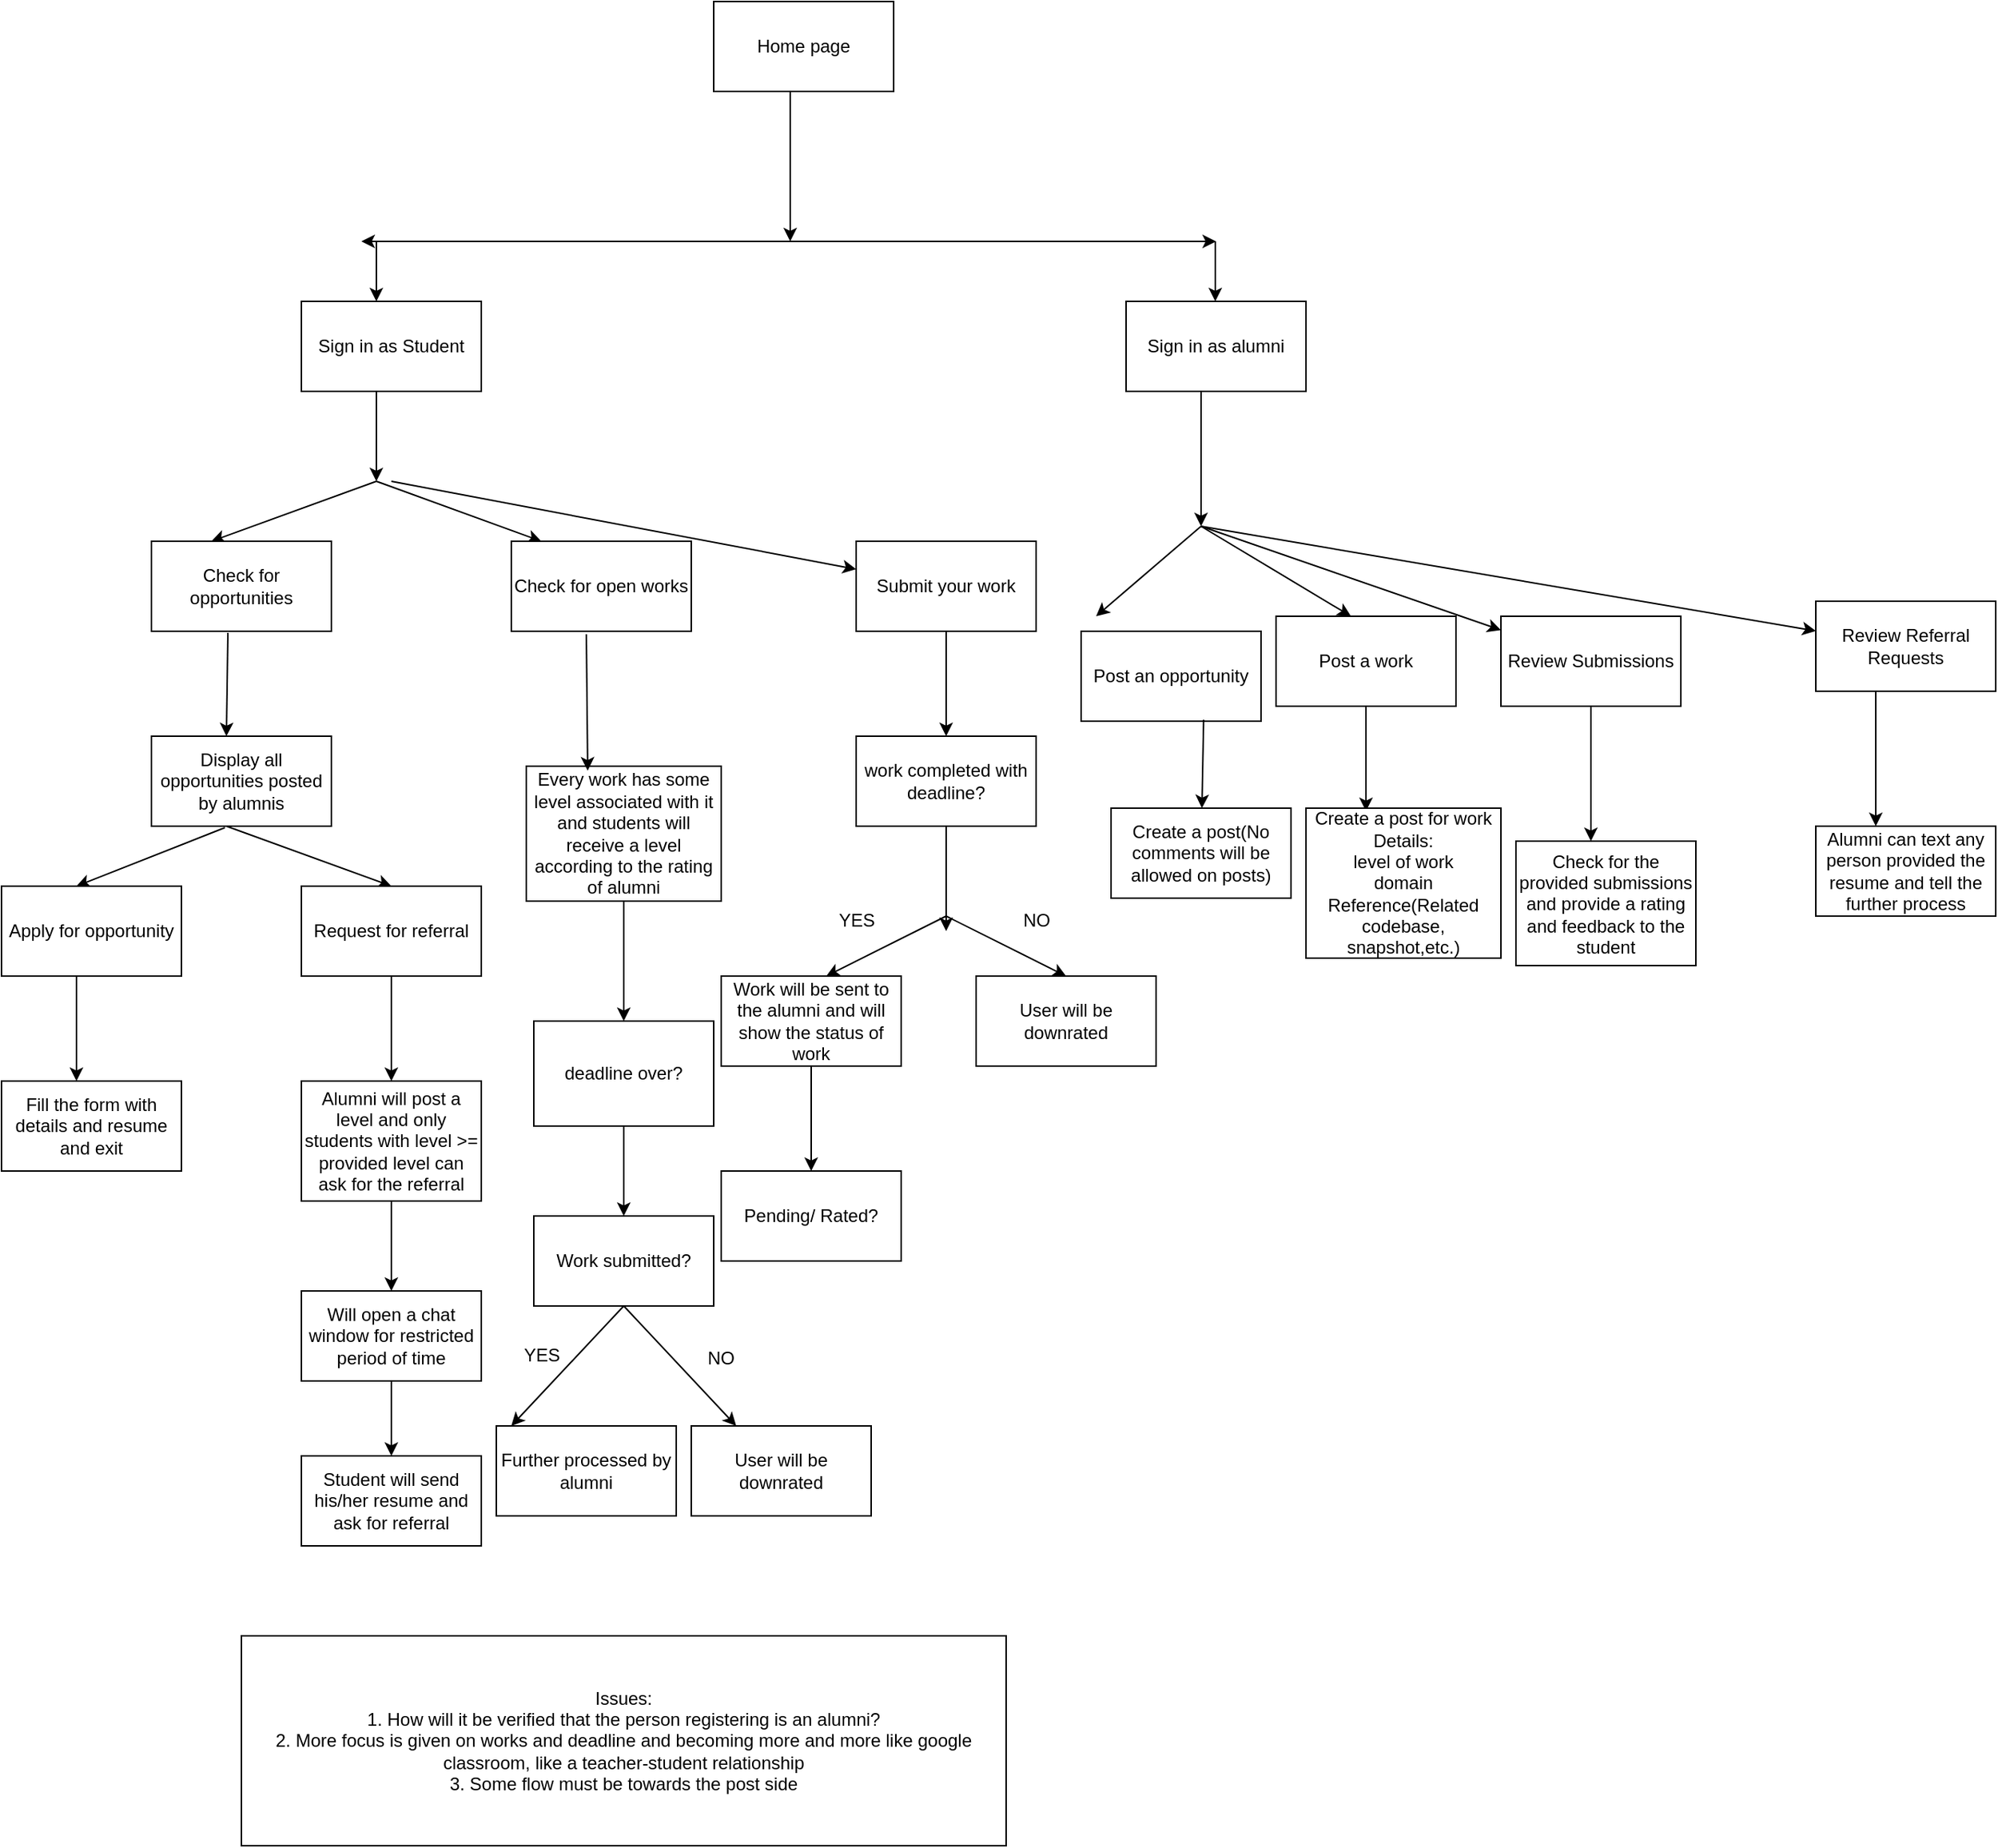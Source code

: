 <mxfile version="21.3.3" type="github">
  <diagram name="ReferralUp User flow" id="eh0RseNG44NjT0FidaXN">
    <mxGraphModel dx="1457" dy="334" grid="1" gridSize="10" guides="1" tooltips="1" connect="1" arrows="1" fold="1" page="1" pageScale="1" pageWidth="850" pageHeight="1100" math="0" shadow="0">
      <root>
        <mxCell id="0" />
        <mxCell id="1" parent="0" />
        <mxCell id="i6DVCcUgK_-vfjjnNJu1-1" value="Home page" style="rounded=0;whiteSpace=wrap;html=1;" vertex="1" parent="1">
          <mxGeometry x="355" y="90" width="120" height="60" as="geometry" />
        </mxCell>
        <mxCell id="i6DVCcUgK_-vfjjnNJu1-2" value="" style="endArrow=classic;html=1;rounded=0;exitX=0.425;exitY=1;exitDx=0;exitDy=0;exitPerimeter=0;" edge="1" parent="1" source="i6DVCcUgK_-vfjjnNJu1-1">
          <mxGeometry width="50" height="50" relative="1" as="geometry">
            <mxPoint x="400" y="280" as="sourcePoint" />
            <mxPoint x="406" y="250" as="targetPoint" />
          </mxGeometry>
        </mxCell>
        <mxCell id="i6DVCcUgK_-vfjjnNJu1-3" value="" style="endArrow=classic;html=1;rounded=0;" edge="1" parent="1">
          <mxGeometry width="50" height="50" relative="1" as="geometry">
            <mxPoint x="400" y="250" as="sourcePoint" />
            <mxPoint x="120" y="250" as="targetPoint" />
          </mxGeometry>
        </mxCell>
        <mxCell id="i6DVCcUgK_-vfjjnNJu1-4" value="" style="endArrow=classic;html=1;rounded=0;" edge="1" parent="1">
          <mxGeometry width="50" height="50" relative="1" as="geometry">
            <mxPoint x="400" y="250" as="sourcePoint" />
            <mxPoint x="690" y="250" as="targetPoint" />
          </mxGeometry>
        </mxCell>
        <mxCell id="i6DVCcUgK_-vfjjnNJu1-5" value="" style="endArrow=classic;html=1;rounded=0;" edge="1" parent="1">
          <mxGeometry width="50" height="50" relative="1" as="geometry">
            <mxPoint x="130" y="250" as="sourcePoint" />
            <mxPoint x="130" y="290" as="targetPoint" />
          </mxGeometry>
        </mxCell>
        <mxCell id="i6DVCcUgK_-vfjjnNJu1-6" value="" style="endArrow=classic;html=1;rounded=0;" edge="1" parent="1">
          <mxGeometry width="50" height="50" relative="1" as="geometry">
            <mxPoint x="689.5" y="250" as="sourcePoint" />
            <mxPoint x="689.5" y="290" as="targetPoint" />
          </mxGeometry>
        </mxCell>
        <mxCell id="i6DVCcUgK_-vfjjnNJu1-7" value="Sign in as Student" style="rounded=0;whiteSpace=wrap;html=1;" vertex="1" parent="1">
          <mxGeometry x="80" y="290" width="120" height="60" as="geometry" />
        </mxCell>
        <mxCell id="i6DVCcUgK_-vfjjnNJu1-8" value="Sign in as alumni" style="rounded=0;whiteSpace=wrap;html=1;" vertex="1" parent="1">
          <mxGeometry x="630" y="290" width="120" height="60" as="geometry" />
        </mxCell>
        <mxCell id="i6DVCcUgK_-vfjjnNJu1-9" value="" style="endArrow=classic;html=1;rounded=0;exitX=0.417;exitY=1;exitDx=0;exitDy=0;exitPerimeter=0;" edge="1" parent="1" source="i6DVCcUgK_-vfjjnNJu1-7">
          <mxGeometry width="50" height="50" relative="1" as="geometry">
            <mxPoint x="400" y="410" as="sourcePoint" />
            <mxPoint x="130" y="410" as="targetPoint" />
          </mxGeometry>
        </mxCell>
        <mxCell id="i6DVCcUgK_-vfjjnNJu1-11" value="" style="endArrow=classic;html=1;rounded=0;" edge="1" parent="1">
          <mxGeometry width="50" height="50" relative="1" as="geometry">
            <mxPoint x="130" y="410" as="sourcePoint" />
            <mxPoint x="20" y="450" as="targetPoint" />
          </mxGeometry>
        </mxCell>
        <mxCell id="i6DVCcUgK_-vfjjnNJu1-12" value="" style="endArrow=classic;html=1;rounded=0;" edge="1" parent="1">
          <mxGeometry width="50" height="50" relative="1" as="geometry">
            <mxPoint x="130" y="410" as="sourcePoint" />
            <mxPoint x="240" y="450" as="targetPoint" />
          </mxGeometry>
        </mxCell>
        <mxCell id="i6DVCcUgK_-vfjjnNJu1-13" value="Check for opportunities" style="rounded=0;whiteSpace=wrap;html=1;" vertex="1" parent="1">
          <mxGeometry x="-20" y="450" width="120" height="60" as="geometry" />
        </mxCell>
        <mxCell id="i6DVCcUgK_-vfjjnNJu1-14" value="Check for open works" style="rounded=0;whiteSpace=wrap;html=1;" vertex="1" parent="1">
          <mxGeometry x="220" y="450" width="120" height="60" as="geometry" />
        </mxCell>
        <mxCell id="i6DVCcUgK_-vfjjnNJu1-15" value="" style="endArrow=classic;html=1;rounded=0;exitX=0.425;exitY=1.017;exitDx=0;exitDy=0;exitPerimeter=0;" edge="1" parent="1" source="i6DVCcUgK_-vfjjnNJu1-13">
          <mxGeometry width="50" height="50" relative="1" as="geometry">
            <mxPoint x="180" y="540" as="sourcePoint" />
            <mxPoint x="30" y="580" as="targetPoint" />
          </mxGeometry>
        </mxCell>
        <mxCell id="i6DVCcUgK_-vfjjnNJu1-16" value="Display all opportunities posted by alumnis" style="rounded=0;whiteSpace=wrap;html=1;" vertex="1" parent="1">
          <mxGeometry x="-20" y="580" width="120" height="60" as="geometry" />
        </mxCell>
        <mxCell id="i6DVCcUgK_-vfjjnNJu1-17" value="" style="endArrow=classic;html=1;rounded=0;exitX=0.408;exitY=1.017;exitDx=0;exitDy=0;exitPerimeter=0;" edge="1" parent="1" source="i6DVCcUgK_-vfjjnNJu1-16">
          <mxGeometry width="50" height="50" relative="1" as="geometry">
            <mxPoint x="180" y="720" as="sourcePoint" />
            <mxPoint x="-70" y="680" as="targetPoint" />
          </mxGeometry>
        </mxCell>
        <mxCell id="i6DVCcUgK_-vfjjnNJu1-18" value="" style="endArrow=classic;html=1;rounded=0;" edge="1" parent="1">
          <mxGeometry width="50" height="50" relative="1" as="geometry">
            <mxPoint x="30" y="640" as="sourcePoint" />
            <mxPoint x="140" y="680" as="targetPoint" />
          </mxGeometry>
        </mxCell>
        <mxCell id="i6DVCcUgK_-vfjjnNJu1-19" value="Apply for opportunity" style="rounded=0;whiteSpace=wrap;html=1;" vertex="1" parent="1">
          <mxGeometry x="-120" y="680" width="120" height="60" as="geometry" />
        </mxCell>
        <mxCell id="i6DVCcUgK_-vfjjnNJu1-20" value="Request for referral" style="rounded=0;whiteSpace=wrap;html=1;" vertex="1" parent="1">
          <mxGeometry x="80" y="680" width="120" height="60" as="geometry" />
        </mxCell>
        <mxCell id="i6DVCcUgK_-vfjjnNJu1-22" value="" style="endArrow=classic;html=1;rounded=0;" edge="1" parent="1">
          <mxGeometry width="50" height="50" relative="1" as="geometry">
            <mxPoint x="-70" y="740" as="sourcePoint" />
            <mxPoint x="-70" y="810" as="targetPoint" />
          </mxGeometry>
        </mxCell>
        <mxCell id="i6DVCcUgK_-vfjjnNJu1-23" value="Fill the form with details and resume and exit" style="rounded=0;whiteSpace=wrap;html=1;" vertex="1" parent="1">
          <mxGeometry x="-120" y="810" width="120" height="60" as="geometry" />
        </mxCell>
        <mxCell id="i6DVCcUgK_-vfjjnNJu1-24" value="" style="endArrow=classic;html=1;rounded=0;exitX=0.5;exitY=1;exitDx=0;exitDy=0;" edge="1" parent="1" source="i6DVCcUgK_-vfjjnNJu1-20">
          <mxGeometry width="50" height="50" relative="1" as="geometry">
            <mxPoint x="180" y="720" as="sourcePoint" />
            <mxPoint x="140" y="810" as="targetPoint" />
          </mxGeometry>
        </mxCell>
        <mxCell id="i6DVCcUgK_-vfjjnNJu1-25" value="Alumni will post a level and only students with level &amp;gt;= provided level can ask for the referral" style="rounded=0;whiteSpace=wrap;html=1;" vertex="1" parent="1">
          <mxGeometry x="80" y="810" width="120" height="80" as="geometry" />
        </mxCell>
        <mxCell id="i6DVCcUgK_-vfjjnNJu1-26" value="" style="endArrow=classic;html=1;rounded=0;exitX=0.5;exitY=1;exitDx=0;exitDy=0;" edge="1" parent="1" source="i6DVCcUgK_-vfjjnNJu1-25">
          <mxGeometry width="50" height="50" relative="1" as="geometry">
            <mxPoint x="180" y="950" as="sourcePoint" />
            <mxPoint x="140" y="950" as="targetPoint" />
          </mxGeometry>
        </mxCell>
        <mxCell id="i6DVCcUgK_-vfjjnNJu1-27" value="Will open a chat window for restricted period of time" style="rounded=0;whiteSpace=wrap;html=1;" vertex="1" parent="1">
          <mxGeometry x="80" y="950" width="120" height="60" as="geometry" />
        </mxCell>
        <mxCell id="i6DVCcUgK_-vfjjnNJu1-28" value="" style="endArrow=classic;html=1;rounded=0;exitX=0.5;exitY=1;exitDx=0;exitDy=0;" edge="1" parent="1" source="i6DVCcUgK_-vfjjnNJu1-27" target="i6DVCcUgK_-vfjjnNJu1-29">
          <mxGeometry width="50" height="50" relative="1" as="geometry">
            <mxPoint x="130" y="1010" as="sourcePoint" />
            <mxPoint x="130" y="1070" as="targetPoint" />
          </mxGeometry>
        </mxCell>
        <mxCell id="i6DVCcUgK_-vfjjnNJu1-29" value="Student will send his/her resume and ask for referral" style="rounded=0;whiteSpace=wrap;html=1;" vertex="1" parent="1">
          <mxGeometry x="80" y="1060" width="120" height="60" as="geometry" />
        </mxCell>
        <mxCell id="i6DVCcUgK_-vfjjnNJu1-32" value="Every work has some level associated with it&lt;br&gt;and students will receive a level according to the rating of alumni" style="rounded=0;whiteSpace=wrap;html=1;" vertex="1" parent="1">
          <mxGeometry x="230" y="600" width="130" height="90" as="geometry" />
        </mxCell>
        <mxCell id="i6DVCcUgK_-vfjjnNJu1-33" value="" style="endArrow=classic;html=1;rounded=0;exitX=0.417;exitY=1.033;exitDx=0;exitDy=0;exitPerimeter=0;entryX=0.315;entryY=0.033;entryDx=0;entryDy=0;entryPerimeter=0;" edge="1" parent="1" source="i6DVCcUgK_-vfjjnNJu1-14" target="i6DVCcUgK_-vfjjnNJu1-32">
          <mxGeometry width="50" height="50" relative="1" as="geometry">
            <mxPoint x="330" y="700" as="sourcePoint" />
            <mxPoint x="380" y="650" as="targetPoint" />
          </mxGeometry>
        </mxCell>
        <mxCell id="i6DVCcUgK_-vfjjnNJu1-36" value="" style="endArrow=classic;html=1;rounded=0;" edge="1" parent="1" target="i6DVCcUgK_-vfjjnNJu1-37">
          <mxGeometry width="50" height="50" relative="1" as="geometry">
            <mxPoint x="140" y="410" as="sourcePoint" />
            <mxPoint x="470" y="460" as="targetPoint" />
          </mxGeometry>
        </mxCell>
        <mxCell id="i6DVCcUgK_-vfjjnNJu1-37" value="Submit your work" style="rounded=0;whiteSpace=wrap;html=1;" vertex="1" parent="1">
          <mxGeometry x="450" y="450" width="120" height="60" as="geometry" />
        </mxCell>
        <mxCell id="i6DVCcUgK_-vfjjnNJu1-38" value="" style="endArrow=classic;html=1;rounded=0;exitX=0.5;exitY=1;exitDx=0;exitDy=0;" edge="1" parent="1" source="i6DVCcUgK_-vfjjnNJu1-37" target="i6DVCcUgK_-vfjjnNJu1-39">
          <mxGeometry width="50" height="50" relative="1" as="geometry">
            <mxPoint x="330" y="550" as="sourcePoint" />
            <mxPoint x="510" y="610" as="targetPoint" />
          </mxGeometry>
        </mxCell>
        <mxCell id="i6DVCcUgK_-vfjjnNJu1-39" value="work completed with deadline?" style="rounded=0;whiteSpace=wrap;html=1;" vertex="1" parent="1">
          <mxGeometry x="450" y="580" width="120" height="60" as="geometry" />
        </mxCell>
        <mxCell id="i6DVCcUgK_-vfjjnNJu1-40" value="" style="endArrow=classic;html=1;rounded=0;exitX=0.5;exitY=1;exitDx=0;exitDy=0;" edge="1" parent="1" source="i6DVCcUgK_-vfjjnNJu1-39">
          <mxGeometry width="50" height="50" relative="1" as="geometry">
            <mxPoint x="330" y="650" as="sourcePoint" />
            <mxPoint x="510" y="710" as="targetPoint" />
          </mxGeometry>
        </mxCell>
        <mxCell id="i6DVCcUgK_-vfjjnNJu1-41" value="" style="endArrow=classic;html=1;rounded=0;" edge="1" parent="1">
          <mxGeometry width="50" height="50" relative="1" as="geometry">
            <mxPoint x="510" y="700" as="sourcePoint" />
            <mxPoint x="430" y="740" as="targetPoint" />
          </mxGeometry>
        </mxCell>
        <mxCell id="i6DVCcUgK_-vfjjnNJu1-42" value="" style="endArrow=classic;html=1;rounded=0;" edge="1" parent="1">
          <mxGeometry width="50" height="50" relative="1" as="geometry">
            <mxPoint x="510" y="700" as="sourcePoint" />
            <mxPoint x="590" y="740" as="targetPoint" />
          </mxGeometry>
        </mxCell>
        <mxCell id="i6DVCcUgK_-vfjjnNJu1-43" value="Work will be sent to the alumni and will show the status of work" style="rounded=0;whiteSpace=wrap;html=1;" vertex="1" parent="1">
          <mxGeometry x="360" y="740" width="120" height="60" as="geometry" />
        </mxCell>
        <mxCell id="i6DVCcUgK_-vfjjnNJu1-45" value="" style="endArrow=classic;html=1;rounded=0;exitX=0.5;exitY=1;exitDx=0;exitDy=0;" edge="1" parent="1" source="i6DVCcUgK_-vfjjnNJu1-43">
          <mxGeometry width="50" height="50" relative="1" as="geometry">
            <mxPoint x="330" y="830" as="sourcePoint" />
            <mxPoint x="420" y="870" as="targetPoint" />
          </mxGeometry>
        </mxCell>
        <mxCell id="i6DVCcUgK_-vfjjnNJu1-47" value="Pending/ Rated?" style="rounded=0;whiteSpace=wrap;html=1;" vertex="1" parent="1">
          <mxGeometry x="360" y="870" width="120" height="60" as="geometry" />
        </mxCell>
        <mxCell id="i6DVCcUgK_-vfjjnNJu1-48" value="User will be downrated" style="rounded=0;whiteSpace=wrap;html=1;" vertex="1" parent="1">
          <mxGeometry x="530" y="740" width="120" height="60" as="geometry" />
        </mxCell>
        <mxCell id="i6DVCcUgK_-vfjjnNJu1-49" value="" style="endArrow=classic;html=1;rounded=0;exitX=0.5;exitY=1;exitDx=0;exitDy=0;" edge="1" parent="1" source="i6DVCcUgK_-vfjjnNJu1-32" target="i6DVCcUgK_-vfjjnNJu1-50">
          <mxGeometry width="50" height="50" relative="1" as="geometry">
            <mxPoint x="330" y="830" as="sourcePoint" />
            <mxPoint x="295" y="800" as="targetPoint" />
          </mxGeometry>
        </mxCell>
        <mxCell id="i6DVCcUgK_-vfjjnNJu1-50" value="deadline over?" style="rounded=0;whiteSpace=wrap;html=1;" vertex="1" parent="1">
          <mxGeometry x="235" y="770" width="120" height="70" as="geometry" />
        </mxCell>
        <mxCell id="i6DVCcUgK_-vfjjnNJu1-51" value="" style="endArrow=classic;html=1;rounded=0;exitX=0.5;exitY=1;exitDx=0;exitDy=0;" edge="1" parent="1" source="i6DVCcUgK_-vfjjnNJu1-50" target="i6DVCcUgK_-vfjjnNJu1-52">
          <mxGeometry width="50" height="50" relative="1" as="geometry">
            <mxPoint x="330" y="830" as="sourcePoint" />
            <mxPoint x="295" y="920" as="targetPoint" />
          </mxGeometry>
        </mxCell>
        <mxCell id="i6DVCcUgK_-vfjjnNJu1-52" value="Work submitted?" style="rounded=0;whiteSpace=wrap;html=1;" vertex="1" parent="1">
          <mxGeometry x="235" y="900" width="120" height="60" as="geometry" />
        </mxCell>
        <mxCell id="i6DVCcUgK_-vfjjnNJu1-53" value="" style="endArrow=classic;html=1;rounded=0;exitX=0.5;exitY=1;exitDx=0;exitDy=0;" edge="1" parent="1" source="i6DVCcUgK_-vfjjnNJu1-52">
          <mxGeometry width="50" height="50" relative="1" as="geometry">
            <mxPoint x="330" y="900" as="sourcePoint" />
            <mxPoint x="220" y="1040" as="targetPoint" />
          </mxGeometry>
        </mxCell>
        <mxCell id="i6DVCcUgK_-vfjjnNJu1-54" value="" style="endArrow=classic;html=1;rounded=0;exitX=0.5;exitY=1;exitDx=0;exitDy=0;" edge="1" parent="1" source="i6DVCcUgK_-vfjjnNJu1-52">
          <mxGeometry width="50" height="50" relative="1" as="geometry">
            <mxPoint x="330" y="900" as="sourcePoint" />
            <mxPoint x="370" y="1040" as="targetPoint" />
          </mxGeometry>
        </mxCell>
        <mxCell id="i6DVCcUgK_-vfjjnNJu1-55" value="Further processed by alumni" style="rounded=0;whiteSpace=wrap;html=1;" vertex="1" parent="1">
          <mxGeometry x="210" y="1040" width="120" height="60" as="geometry" />
        </mxCell>
        <mxCell id="i6DVCcUgK_-vfjjnNJu1-56" value="User will be downrated" style="rounded=0;whiteSpace=wrap;html=1;" vertex="1" parent="1">
          <mxGeometry x="340" y="1040" width="120" height="60" as="geometry" />
        </mxCell>
        <mxCell id="i6DVCcUgK_-vfjjnNJu1-57" value="NO" style="text;html=1;strokeColor=none;fillColor=none;align=center;verticalAlign=middle;whiteSpace=wrap;rounded=0;" vertex="1" parent="1">
          <mxGeometry x="330" y="980" width="60" height="30" as="geometry" />
        </mxCell>
        <mxCell id="i6DVCcUgK_-vfjjnNJu1-58" value="YES" style="text;html=1;align=center;verticalAlign=middle;resizable=0;points=[];autosize=1;strokeColor=none;fillColor=none;" vertex="1" parent="1">
          <mxGeometry x="215" y="978" width="50" height="30" as="geometry" />
        </mxCell>
        <mxCell id="i6DVCcUgK_-vfjjnNJu1-59" value="YES" style="text;html=1;align=center;verticalAlign=middle;resizable=0;points=[];autosize=1;strokeColor=none;fillColor=none;" vertex="1" parent="1">
          <mxGeometry x="425" y="688" width="50" height="30" as="geometry" />
        </mxCell>
        <mxCell id="i6DVCcUgK_-vfjjnNJu1-60" value="NO" style="text;html=1;align=center;verticalAlign=middle;resizable=0;points=[];autosize=1;strokeColor=none;fillColor=none;" vertex="1" parent="1">
          <mxGeometry x="550" y="688" width="40" height="30" as="geometry" />
        </mxCell>
        <mxCell id="i6DVCcUgK_-vfjjnNJu1-61" value="" style="endArrow=classic;html=1;rounded=0;" edge="1" parent="1">
          <mxGeometry width="50" height="50" relative="1" as="geometry">
            <mxPoint x="680" y="350" as="sourcePoint" />
            <mxPoint x="680" y="440" as="targetPoint" />
          </mxGeometry>
        </mxCell>
        <mxCell id="i6DVCcUgK_-vfjjnNJu1-62" value="" style="endArrow=classic;html=1;rounded=0;" edge="1" parent="1">
          <mxGeometry width="50" height="50" relative="1" as="geometry">
            <mxPoint x="680" y="440" as="sourcePoint" />
            <mxPoint x="610" y="500" as="targetPoint" />
          </mxGeometry>
        </mxCell>
        <mxCell id="i6DVCcUgK_-vfjjnNJu1-63" value="" style="endArrow=classic;html=1;rounded=0;" edge="1" parent="1">
          <mxGeometry width="50" height="50" relative="1" as="geometry">
            <mxPoint x="680" y="440" as="sourcePoint" />
            <mxPoint x="780" y="500" as="targetPoint" />
          </mxGeometry>
        </mxCell>
        <mxCell id="i6DVCcUgK_-vfjjnNJu1-64" value="Post an opportunity" style="rounded=0;whiteSpace=wrap;html=1;" vertex="1" parent="1">
          <mxGeometry x="600" y="510" width="120" height="60" as="geometry" />
        </mxCell>
        <mxCell id="i6DVCcUgK_-vfjjnNJu1-65" value="Post a work" style="rounded=0;whiteSpace=wrap;html=1;" vertex="1" parent="1">
          <mxGeometry x="730" y="500" width="120" height="60" as="geometry" />
        </mxCell>
        <mxCell id="i6DVCcUgK_-vfjjnNJu1-66" value="" style="endArrow=classic;html=1;rounded=0;" edge="1" parent="1" target="i6DVCcUgK_-vfjjnNJu1-67">
          <mxGeometry width="50" height="50" relative="1" as="geometry">
            <mxPoint x="680" y="440" as="sourcePoint" />
            <mxPoint x="940" y="500" as="targetPoint" />
          </mxGeometry>
        </mxCell>
        <mxCell id="i6DVCcUgK_-vfjjnNJu1-67" value="Review Submissions" style="rounded=0;whiteSpace=wrap;html=1;" vertex="1" parent="1">
          <mxGeometry x="880" y="500" width="120" height="60" as="geometry" />
        </mxCell>
        <mxCell id="i6DVCcUgK_-vfjjnNJu1-70" value="" style="endArrow=classic;html=1;rounded=0;" edge="1" parent="1" target="i6DVCcUgK_-vfjjnNJu1-71">
          <mxGeometry width="50" height="50" relative="1" as="geometry">
            <mxPoint x="680" y="440" as="sourcePoint" />
            <mxPoint x="1120" y="510" as="targetPoint" />
          </mxGeometry>
        </mxCell>
        <mxCell id="i6DVCcUgK_-vfjjnNJu1-71" value="Review Referral Requests" style="rounded=0;whiteSpace=wrap;html=1;" vertex="1" parent="1">
          <mxGeometry x="1090" y="490" width="120" height="60" as="geometry" />
        </mxCell>
        <mxCell id="i6DVCcUgK_-vfjjnNJu1-72" value="" style="endArrow=classic;html=1;rounded=0;exitX=0.681;exitY=0.984;exitDx=0;exitDy=0;exitPerimeter=0;" edge="1" parent="1" source="i6DVCcUgK_-vfjjnNJu1-64" target="i6DVCcUgK_-vfjjnNJu1-73">
          <mxGeometry width="50" height="50" relative="1" as="geometry">
            <mxPoint x="650" y="610" as="sourcePoint" />
            <mxPoint x="630" y="640" as="targetPoint" />
          </mxGeometry>
        </mxCell>
        <mxCell id="i6DVCcUgK_-vfjjnNJu1-73" value="Create a post(No comments will be allowed on posts)" style="rounded=0;whiteSpace=wrap;html=1;" vertex="1" parent="1">
          <mxGeometry x="620" y="628" width="120" height="60" as="geometry" />
        </mxCell>
        <mxCell id="i6DVCcUgK_-vfjjnNJu1-74" value="" style="endArrow=classic;html=1;rounded=0;exitX=0.5;exitY=1;exitDx=0;exitDy=0;" edge="1" parent="1" source="i6DVCcUgK_-vfjjnNJu1-65">
          <mxGeometry width="50" height="50" relative="1" as="geometry">
            <mxPoint x="650" y="610" as="sourcePoint" />
            <mxPoint x="790" y="630" as="targetPoint" />
          </mxGeometry>
        </mxCell>
        <mxCell id="i6DVCcUgK_-vfjjnNJu1-75" value="Create a post for work&lt;br&gt;Details:&lt;br&gt;level of work&lt;br&gt;domain&lt;br&gt;Reference(Related codebase, snapshot,etc.)" style="rounded=0;whiteSpace=wrap;html=1;" vertex="1" parent="1">
          <mxGeometry x="750" y="628" width="130" height="100" as="geometry" />
        </mxCell>
        <mxCell id="i6DVCcUgK_-vfjjnNJu1-76" value="Check for the provided submissions and provide a rating and feedback to the student" style="rounded=0;whiteSpace=wrap;html=1;" vertex="1" parent="1">
          <mxGeometry x="890" y="650" width="120" height="83" as="geometry" />
        </mxCell>
        <mxCell id="i6DVCcUgK_-vfjjnNJu1-77" value="" style="endArrow=classic;html=1;rounded=0;exitX=0.5;exitY=1;exitDx=0;exitDy=0;" edge="1" parent="1" source="i6DVCcUgK_-vfjjnNJu1-67">
          <mxGeometry width="50" height="50" relative="1" as="geometry">
            <mxPoint x="650" y="610" as="sourcePoint" />
            <mxPoint x="940" y="650" as="targetPoint" />
          </mxGeometry>
        </mxCell>
        <mxCell id="i6DVCcUgK_-vfjjnNJu1-79" value="" style="endArrow=classic;html=1;rounded=0;exitX=0.333;exitY=1;exitDx=0;exitDy=0;exitPerimeter=0;" edge="1" parent="1" source="i6DVCcUgK_-vfjjnNJu1-71">
          <mxGeometry width="50" height="50" relative="1" as="geometry">
            <mxPoint x="1125" y="628" as="sourcePoint" />
            <mxPoint x="1130" y="640" as="targetPoint" />
          </mxGeometry>
        </mxCell>
        <mxCell id="i6DVCcUgK_-vfjjnNJu1-80" value="Alumni can text any person provided the resume and tell the further process" style="rounded=0;whiteSpace=wrap;html=1;" vertex="1" parent="1">
          <mxGeometry x="1090" y="640" width="120" height="60" as="geometry" />
        </mxCell>
        <mxCell id="i6DVCcUgK_-vfjjnNJu1-81" value="Issues:&lt;br&gt;1. How will it be verified that the person registering is an alumni?&lt;br&gt;2. More focus is given on works and deadline and becoming more and more like google classroom, like a teacher-student relationship&lt;br&gt;3. Some flow must be towards the post side&lt;br&gt;" style="whiteSpace=wrap;html=1;" vertex="1" parent="1">
          <mxGeometry x="40" y="1180" width="510" height="140" as="geometry" />
        </mxCell>
      </root>
    </mxGraphModel>
  </diagram>
</mxfile>

